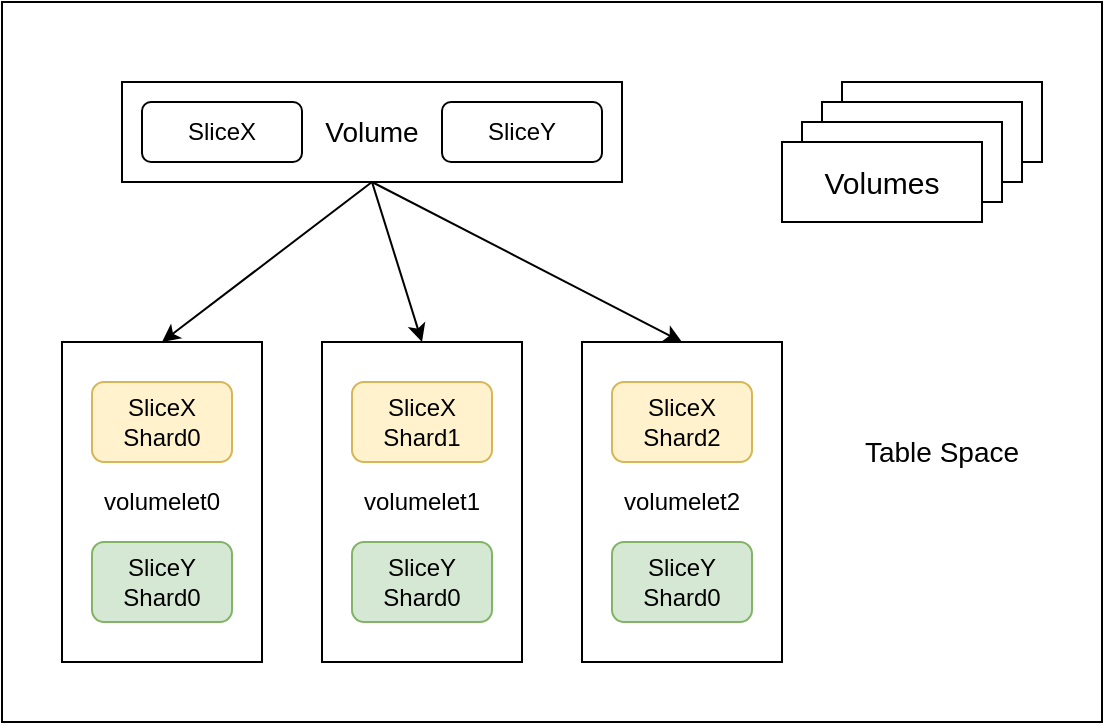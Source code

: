<mxfile version="21.2.9" type="github" pages="2">
  <diagram name="第 1 页" id="JNccY--r4oZt3bQ4VEwS">
    <mxGraphModel dx="1050" dy="525" grid="1" gridSize="10" guides="1" tooltips="1" connect="1" arrows="1" fold="1" page="1" pageScale="1" pageWidth="827" pageHeight="1169" math="0" shadow="0">
      <root>
        <mxCell id="0" />
        <mxCell id="1" parent="0" />
        <mxCell id="099r1qgp5UokjOxv5nvT-4" value="" style="rounded=0;whiteSpace=wrap;html=1;" vertex="1" parent="1">
          <mxGeometry x="70" y="100" width="550" height="360" as="geometry" />
        </mxCell>
        <mxCell id="099r1qgp5UokjOxv5nvT-5" value="&lt;font style=&quot;font-size: 14px;&quot;&gt;Volume&lt;/font&gt;" style="rounded=0;whiteSpace=wrap;html=1;" vertex="1" parent="1">
          <mxGeometry x="130" y="140" width="250" height="50" as="geometry" />
        </mxCell>
        <mxCell id="099r1qgp5UokjOxv5nvT-6" value="SliceY" style="rounded=1;whiteSpace=wrap;html=1;" vertex="1" parent="1">
          <mxGeometry x="290" y="150" width="80" height="30" as="geometry" />
        </mxCell>
        <mxCell id="099r1qgp5UokjOxv5nvT-7" value="SliceX" style="rounded=1;whiteSpace=wrap;html=1;" vertex="1" parent="1">
          <mxGeometry x="140" y="150" width="80" height="30" as="geometry" />
        </mxCell>
        <mxCell id="099r1qgp5UokjOxv5nvT-17" value="" style="group" vertex="1" connectable="0" parent="1">
          <mxGeometry x="360" y="270" width="100" height="160" as="geometry" />
        </mxCell>
        <mxCell id="099r1qgp5UokjOxv5nvT-14" value="volumelet2" style="rounded=0;whiteSpace=wrap;html=1;" vertex="1" parent="099r1qgp5UokjOxv5nvT-17">
          <mxGeometry width="100" height="160" as="geometry" />
        </mxCell>
        <mxCell id="099r1qgp5UokjOxv5nvT-15" value="SliceX&lt;br style=&quot;border-color: var(--border-color);&quot;&gt;Shard2" style="rounded=1;whiteSpace=wrap;html=1;fillColor=#fff2cc;strokeColor=#d6b656;" vertex="1" parent="099r1qgp5UokjOxv5nvT-17">
          <mxGeometry x="15" y="20" width="70" height="40" as="geometry" />
        </mxCell>
        <mxCell id="099r1qgp5UokjOxv5nvT-16" value="SliceY&lt;br style=&quot;border-color: var(--border-color);&quot;&gt;Shard0" style="rounded=1;whiteSpace=wrap;html=1;fillColor=#d5e8d4;strokeColor=#82b366;" vertex="1" parent="099r1qgp5UokjOxv5nvT-17">
          <mxGeometry x="15" y="100" width="70" height="40" as="geometry" />
        </mxCell>
        <mxCell id="099r1qgp5UokjOxv5nvT-18" value="" style="group" vertex="1" connectable="0" parent="1">
          <mxGeometry x="230" y="270" width="100" height="160" as="geometry" />
        </mxCell>
        <mxCell id="099r1qgp5UokjOxv5nvT-11" value="volumelet1" style="rounded=0;whiteSpace=wrap;html=1;" vertex="1" parent="099r1qgp5UokjOxv5nvT-18">
          <mxGeometry width="100" height="160" as="geometry" />
        </mxCell>
        <mxCell id="099r1qgp5UokjOxv5nvT-12" value="SliceX&lt;br style=&quot;border-color: var(--border-color);&quot;&gt;Shard1" style="rounded=1;whiteSpace=wrap;html=1;fillColor=#fff2cc;strokeColor=#d6b656;" vertex="1" parent="099r1qgp5UokjOxv5nvT-18">
          <mxGeometry x="15" y="20" width="70" height="40" as="geometry" />
        </mxCell>
        <mxCell id="099r1qgp5UokjOxv5nvT-13" value="SliceY&lt;br style=&quot;border-color: var(--border-color);&quot;&gt;Shard0" style="rounded=1;whiteSpace=wrap;html=1;fillColor=#d5e8d4;strokeColor=#82b366;" vertex="1" parent="099r1qgp5UokjOxv5nvT-18">
          <mxGeometry x="15" y="100" width="70" height="40" as="geometry" />
        </mxCell>
        <mxCell id="099r1qgp5UokjOxv5nvT-21" value="" style="group" vertex="1" connectable="0" parent="1">
          <mxGeometry x="100" y="270" width="100" height="160" as="geometry" />
        </mxCell>
        <mxCell id="099r1qgp5UokjOxv5nvT-8" value="volumelet0" style="rounded=0;whiteSpace=wrap;html=1;" vertex="1" parent="099r1qgp5UokjOxv5nvT-21">
          <mxGeometry width="100" height="160" as="geometry" />
        </mxCell>
        <mxCell id="099r1qgp5UokjOxv5nvT-9" value="SliceX&lt;br&gt;Shard0" style="rounded=1;whiteSpace=wrap;html=1;fillColor=#fff2cc;strokeColor=#d6b656;" vertex="1" parent="099r1qgp5UokjOxv5nvT-21">
          <mxGeometry x="15" y="20" width="70" height="40" as="geometry" />
        </mxCell>
        <mxCell id="099r1qgp5UokjOxv5nvT-10" value="SliceY&lt;br style=&quot;border-color: var(--border-color);&quot;&gt;Shard0" style="rounded=1;whiteSpace=wrap;html=1;fillColor=#d5e8d4;strokeColor=#82b366;" vertex="1" parent="099r1qgp5UokjOxv5nvT-21">
          <mxGeometry x="15" y="100" width="70" height="40" as="geometry" />
        </mxCell>
        <mxCell id="099r1qgp5UokjOxv5nvT-23" value="" style="endArrow=classic;html=1;rounded=0;entryX=0.5;entryY=0;entryDx=0;entryDy=0;exitX=0.5;exitY=1;exitDx=0;exitDy=0;" edge="1" parent="1" source="099r1qgp5UokjOxv5nvT-5" target="099r1qgp5UokjOxv5nvT-8">
          <mxGeometry width="50" height="50" relative="1" as="geometry">
            <mxPoint x="230" y="305" as="sourcePoint" />
            <mxPoint x="280" y="255" as="targetPoint" />
          </mxGeometry>
        </mxCell>
        <mxCell id="099r1qgp5UokjOxv5nvT-24" value="" style="endArrow=classic;html=1;rounded=0;entryX=0.5;entryY=0;entryDx=0;entryDy=0;exitX=0.5;exitY=1;exitDx=0;exitDy=0;" edge="1" parent="1" source="099r1qgp5UokjOxv5nvT-5" target="099r1qgp5UokjOxv5nvT-14">
          <mxGeometry width="50" height="50" relative="1" as="geometry">
            <mxPoint x="245" y="210" as="sourcePoint" />
            <mxPoint x="200" y="250" as="targetPoint" />
          </mxGeometry>
        </mxCell>
        <mxCell id="099r1qgp5UokjOxv5nvT-25" value="" style="endArrow=classic;html=1;rounded=0;entryX=0.5;entryY=0;entryDx=0;entryDy=0;exitX=0.5;exitY=1;exitDx=0;exitDy=0;" edge="1" parent="1" source="099r1qgp5UokjOxv5nvT-5" target="099r1qgp5UokjOxv5nvT-11">
          <mxGeometry width="50" height="50" relative="1" as="geometry">
            <mxPoint x="255" y="220" as="sourcePoint" />
            <mxPoint x="210" y="260" as="targetPoint" />
          </mxGeometry>
        </mxCell>
        <mxCell id="099r1qgp5UokjOxv5nvT-33" value="" style="group" vertex="1" connectable="0" parent="1">
          <mxGeometry x="460" y="140" width="130" height="70" as="geometry" />
        </mxCell>
        <mxCell id="099r1qgp5UokjOxv5nvT-26" value="" style="rounded=0;whiteSpace=wrap;html=1;" vertex="1" parent="099r1qgp5UokjOxv5nvT-33">
          <mxGeometry x="30" width="100" height="40" as="geometry" />
        </mxCell>
        <mxCell id="099r1qgp5UokjOxv5nvT-29" value="" style="rounded=0;whiteSpace=wrap;html=1;" vertex="1" parent="099r1qgp5UokjOxv5nvT-33">
          <mxGeometry x="20" y="10" width="100" height="40" as="geometry" />
        </mxCell>
        <mxCell id="099r1qgp5UokjOxv5nvT-30" value="" style="rounded=0;whiteSpace=wrap;html=1;" vertex="1" parent="099r1qgp5UokjOxv5nvT-33">
          <mxGeometry x="10" y="20" width="100" height="40" as="geometry" />
        </mxCell>
        <mxCell id="099r1qgp5UokjOxv5nvT-31" value="&lt;font style=&quot;font-size: 15px;&quot;&gt;Volumes&lt;/font&gt;" style="rounded=0;whiteSpace=wrap;html=1;" vertex="1" parent="099r1qgp5UokjOxv5nvT-33">
          <mxGeometry y="30" width="100" height="40" as="geometry" />
        </mxCell>
        <mxCell id="099r1qgp5UokjOxv5nvT-36" value="Table Space" style="text;html=1;strokeColor=none;fillColor=none;align=center;verticalAlign=middle;whiteSpace=wrap;rounded=0;fontSize=14;" vertex="1" parent="1">
          <mxGeometry x="490" y="310" width="100" height="30" as="geometry" />
        </mxCell>
      </root>
    </mxGraphModel>
  </diagram>
  <diagram id="JJdz09BJ5ejkcnvPb449" name="第 2 页">
    <mxGraphModel dx="1877" dy="525" grid="1" gridSize="10" guides="1" tooltips="1" connect="1" arrows="1" fold="1" page="1" pageScale="1" pageWidth="827" pageHeight="1169" math="0" shadow="0">
      <root>
        <mxCell id="0" />
        <mxCell id="1" parent="0" />
        <mxCell id="KM05rCf26JarPbFpQKRg-21" value="" style="group" vertex="1" connectable="0" parent="1">
          <mxGeometry x="-90" y="60" width="290" height="250" as="geometry" />
        </mxCell>
        <mxCell id="KM05rCf26JarPbFpQKRg-1" value="" style="rounded=0;whiteSpace=wrap;html=1;dashed=1;dashPattern=12 12;" vertex="1" parent="KM05rCf26JarPbFpQKRg-21">
          <mxGeometry width="290" height="170" as="geometry" />
        </mxCell>
        <mxCell id="KM05rCf26JarPbFpQKRg-19" value="NS" style="rounded=0;whiteSpace=wrap;html=1;fontSize=16;" vertex="1" parent="KM05rCf26JarPbFpQKRg-21">
          <mxGeometry y="180" width="290" height="30" as="geometry" />
        </mxCell>
        <mxCell id="KM05rCf26JarPbFpQKRg-20" value="单机" style="rounded=0;whiteSpace=wrap;html=1;fontSize=16;" vertex="1" parent="KM05rCf26JarPbFpQKRg-21">
          <mxGeometry y="220" width="290" height="30" as="geometry" />
        </mxCell>
        <mxCell id="KM05rCf26JarPbFpQKRg-10" value="x" style="ellipse;whiteSpace=wrap;html=1;aspect=fixed;" vertex="1" parent="KM05rCf26JarPbFpQKRg-21">
          <mxGeometry x="203" y="80" width="29" height="29" as="geometry" />
        </mxCell>
        <mxCell id="KM05rCf26JarPbFpQKRg-15" style="rounded=0;orthogonalLoop=1;jettySize=auto;html=1;exitX=1;exitY=1;exitDx=0;exitDy=0;entryX=0;entryY=0;entryDx=0;entryDy=0;" edge="1" parent="KM05rCf26JarPbFpQKRg-21" source="KM05rCf26JarPbFpQKRg-2" target="KM05rCf26JarPbFpQKRg-10">
          <mxGeometry relative="1" as="geometry">
            <mxPoint x="232" y="100" as="targetPoint" />
          </mxGeometry>
        </mxCell>
        <mxCell id="KM05rCf26JarPbFpQKRg-17" style="rounded=0;orthogonalLoop=1;jettySize=auto;html=1;entryX=0;entryY=0;entryDx=0;entryDy=0;exitX=1;exitY=1;exitDx=0;exitDy=0;" edge="1" parent="KM05rCf26JarPbFpQKRg-21" source="KM05rCf26JarPbFpQKRg-10" target="KM05rCf26JarPbFpQKRg-12">
          <mxGeometry relative="1" as="geometry">
            <mxPoint x="232" y="180" as="sourcePoint" />
          </mxGeometry>
        </mxCell>
        <mxCell id="KM05rCf26JarPbFpQKRg-9" value="n" style="ellipse;whiteSpace=wrap;html=1;aspect=fixed;" vertex="1" parent="KM05rCf26JarPbFpQKRg-21">
          <mxGeometry x="164.333" y="130" width="29" height="29" as="geometry" />
        </mxCell>
        <mxCell id="KM05rCf26JarPbFpQKRg-14" style="rounded=0;orthogonalLoop=1;jettySize=auto;html=1;exitX=1;exitY=1;exitDx=0;exitDy=0;entryX=0;entryY=0;entryDx=0;entryDy=0;" edge="1" parent="KM05rCf26JarPbFpQKRg-21" source="KM05rCf26JarPbFpQKRg-11" target="KM05rCf26JarPbFpQKRg-9">
          <mxGeometry relative="1" as="geometry" />
        </mxCell>
        <mxCell id="KM05rCf26JarPbFpQKRg-18" value="" style="group" vertex="1" connectable="0" parent="KM05rCf26JarPbFpQKRg-21">
          <mxGeometry x="24.167" y="20" width="241.667" height="140" as="geometry" />
        </mxCell>
        <mxCell id="KM05rCf26JarPbFpQKRg-2" value="/" style="ellipse;whiteSpace=wrap;html=1;aspect=fixed;" vertex="1" parent="KM05rCf26JarPbFpQKRg-18">
          <mxGeometry x="96.667" width="29" height="29" as="geometry" />
        </mxCell>
        <mxCell id="KM05rCf26JarPbFpQKRg-3" value="c" style="ellipse;whiteSpace=wrap;html=1;aspect=fixed;" vertex="1" parent="KM05rCf26JarPbFpQKRg-18">
          <mxGeometry x="58" y="110" width="29" height="29" as="geometry" />
        </mxCell>
        <mxCell id="KM05rCf26JarPbFpQKRg-4" value="b" style="ellipse;whiteSpace=wrap;html=1;aspect=fixed;" vertex="1" parent="KM05rCf26JarPbFpQKRg-18">
          <mxGeometry y="110" width="29" height="29" as="geometry" />
        </mxCell>
        <mxCell id="KM05rCf26JarPbFpQKRg-7" style="rounded=0;orthogonalLoop=1;jettySize=auto;html=1;exitX=0;exitY=1;exitDx=0;exitDy=0;entryX=1;entryY=0;entryDx=0;entryDy=0;" edge="1" parent="KM05rCf26JarPbFpQKRg-18" source="KM05rCf26JarPbFpQKRg-5" target="KM05rCf26JarPbFpQKRg-4">
          <mxGeometry relative="1" as="geometry" />
        </mxCell>
        <mxCell id="KM05rCf26JarPbFpQKRg-8" style="rounded=0;orthogonalLoop=1;jettySize=auto;html=1;exitX=1;exitY=1;exitDx=0;exitDy=0;entryX=0;entryY=0;entryDx=0;entryDy=0;" edge="1" parent="KM05rCf26JarPbFpQKRg-18" source="KM05rCf26JarPbFpQKRg-5" target="KM05rCf26JarPbFpQKRg-3">
          <mxGeometry relative="1" as="geometry" />
        </mxCell>
        <mxCell id="KM05rCf26JarPbFpQKRg-5" value="a" style="ellipse;whiteSpace=wrap;html=1;aspect=fixed;" vertex="1" parent="KM05rCf26JarPbFpQKRg-18">
          <mxGeometry x="29" y="60" width="29" height="29" as="geometry" />
        </mxCell>
        <mxCell id="KM05rCf26JarPbFpQKRg-6" style="rounded=0;orthogonalLoop=1;jettySize=auto;html=1;exitX=0;exitY=1;exitDx=0;exitDy=0;entryX=1;entryY=0;entryDx=0;entryDy=0;" edge="1" parent="KM05rCf26JarPbFpQKRg-18" source="KM05rCf26JarPbFpQKRg-2" target="KM05rCf26JarPbFpQKRg-5">
          <mxGeometry relative="1" as="geometry">
            <mxPoint x="19.333" y="10" as="targetPoint" />
          </mxGeometry>
        </mxCell>
        <mxCell id="KM05rCf26JarPbFpQKRg-11" value="m" style="ellipse;whiteSpace=wrap;html=1;aspect=fixed;" vertex="1" parent="KM05rCf26JarPbFpQKRg-18">
          <mxGeometry x="96.667" y="60" width="29" height="29" as="geometry" />
        </mxCell>
        <mxCell id="KM05rCf26JarPbFpQKRg-13" style="rounded=0;orthogonalLoop=1;jettySize=auto;html=1;exitX=0.5;exitY=1;exitDx=0;exitDy=0;" edge="1" parent="KM05rCf26JarPbFpQKRg-18" source="KM05rCf26JarPbFpQKRg-2" target="KM05rCf26JarPbFpQKRg-11">
          <mxGeometry relative="1" as="geometry" />
        </mxCell>
        <mxCell id="KM05rCf26JarPbFpQKRg-12" value="y" style="ellipse;whiteSpace=wrap;html=1;aspect=fixed;" vertex="1" parent="KM05rCf26JarPbFpQKRg-18">
          <mxGeometry x="212.667" y="110" width="29" height="29" as="geometry" />
        </mxCell>
        <mxCell id="KM05rCf26JarPbFpQKRg-71" value="" style="group" vertex="1" connectable="0" parent="1">
          <mxGeometry x="290" y="80" width="270" height="230" as="geometry" />
        </mxCell>
        <mxCell id="KM05rCf26JarPbFpQKRg-44" value="NS_0" style="rounded=0;whiteSpace=wrap;html=1;fontSize=16;" vertex="1" parent="KM05rCf26JarPbFpQKRg-71">
          <mxGeometry y="160" width="90" height="30" as="geometry" />
        </mxCell>
        <mxCell id="KM05rCf26JarPbFpQKRg-45" value="单机" style="rounded=0;whiteSpace=wrap;html=1;fontSize=16;" vertex="1" parent="KM05rCf26JarPbFpQKRg-71">
          <mxGeometry y="200" width="90" height="30" as="geometry" />
        </mxCell>
        <mxCell id="KM05rCf26JarPbFpQKRg-66" value="" style="group" vertex="1" connectable="0" parent="KM05rCf26JarPbFpQKRg-71">
          <mxGeometry x="20" width="250" height="150" as="geometry" />
        </mxCell>
        <mxCell id="KM05rCf26JarPbFpQKRg-65" value="" style="rounded=0;whiteSpace=wrap;html=1;dashed=1;" vertex="1" parent="KM05rCf26JarPbFpQKRg-66">
          <mxGeometry x="167.66" y="40" width="82.34" height="110" as="geometry" />
        </mxCell>
        <mxCell id="KM05rCf26JarPbFpQKRg-63" value="" style="rounded=0;whiteSpace=wrap;html=1;dashed=1;" vertex="1" parent="KM05rCf26JarPbFpQKRg-66">
          <mxGeometry x="83" y="40" width="77" height="110" as="geometry" />
        </mxCell>
        <mxCell id="KM05rCf26JarPbFpQKRg-46" value="x" style="ellipse;whiteSpace=wrap;html=1;aspect=fixed;" vertex="1" parent="KM05rCf26JarPbFpQKRg-66">
          <mxGeometry x="180" y="60.5" width="29" height="29" as="geometry" />
        </mxCell>
        <mxCell id="KM05rCf26JarPbFpQKRg-47" style="rounded=0;orthogonalLoop=1;jettySize=auto;html=1;exitX=1;exitY=1;exitDx=0;exitDy=0;entryX=0;entryY=0;entryDx=0;entryDy=0;" edge="1" parent="KM05rCf26JarPbFpQKRg-66" source="KM05rCf26JarPbFpQKRg-52" target="KM05rCf26JarPbFpQKRg-46">
          <mxGeometry relative="1" as="geometry">
            <mxPoint x="202" y="90" as="targetPoint" />
          </mxGeometry>
        </mxCell>
        <mxCell id="KM05rCf26JarPbFpQKRg-48" style="rounded=0;orthogonalLoop=1;jettySize=auto;html=1;entryX=0;entryY=0;entryDx=0;entryDy=0;exitX=1;exitY=1;exitDx=0;exitDy=0;" edge="1" parent="KM05rCf26JarPbFpQKRg-66" source="KM05rCf26JarPbFpQKRg-46" target="KM05rCf26JarPbFpQKRg-61">
          <mxGeometry relative="1" as="geometry">
            <mxPoint x="202" y="170" as="sourcePoint" />
          </mxGeometry>
        </mxCell>
        <mxCell id="KM05rCf26JarPbFpQKRg-49" value="n" style="ellipse;whiteSpace=wrap;html=1;aspect=fixed;" vertex="1" parent="KM05rCf26JarPbFpQKRg-66">
          <mxGeometry x="124.003" y="121" width="29" height="29" as="geometry" />
        </mxCell>
        <mxCell id="KM05rCf26JarPbFpQKRg-50" style="rounded=0;orthogonalLoop=1;jettySize=auto;html=1;exitX=1;exitY=1;exitDx=0;exitDy=0;entryX=0;entryY=0;entryDx=0;entryDy=0;" edge="1" parent="KM05rCf26JarPbFpQKRg-66" source="KM05rCf26JarPbFpQKRg-59" target="KM05rCf26JarPbFpQKRg-49">
          <mxGeometry relative="1" as="geometry" />
        </mxCell>
        <mxCell id="KM05rCf26JarPbFpQKRg-51" value="" style="group" vertex="1" connectable="0" parent="KM05rCf26JarPbFpQKRg-66">
          <mxGeometry width="244.66" height="150" as="geometry" />
        </mxCell>
        <mxCell id="KM05rCf26JarPbFpQKRg-52" value="/" style="ellipse;whiteSpace=wrap;html=1;aspect=fixed;" vertex="1" parent="KM05rCf26JarPbFpQKRg-51">
          <mxGeometry x="77.96" y="-10" width="29" height="29" as="geometry" />
        </mxCell>
        <mxCell id="KM05rCf26JarPbFpQKRg-62" value="" style="rounded=0;whiteSpace=wrap;html=1;dashed=1;" vertex="1" parent="KM05rCf26JarPbFpQKRg-51">
          <mxGeometry x="-20" y="40" width="96.27" height="110" as="geometry" />
        </mxCell>
        <mxCell id="KM05rCf26JarPbFpQKRg-53" value="c" style="ellipse;whiteSpace=wrap;html=1;aspect=fixed;" vertex="1" parent="KM05rCf26JarPbFpQKRg-51">
          <mxGeometry x="45.385" y="110" width="29" height="29" as="geometry" />
        </mxCell>
        <mxCell id="KM05rCf26JarPbFpQKRg-54" value="b" style="ellipse;whiteSpace=wrap;html=1;aspect=fixed;" vertex="1" parent="KM05rCf26JarPbFpQKRg-51">
          <mxGeometry x="-13.333" y="110" width="29" height="29" as="geometry" />
        </mxCell>
        <mxCell id="KM05rCf26JarPbFpQKRg-55" style="rounded=0;orthogonalLoop=1;jettySize=auto;html=1;exitX=0;exitY=1;exitDx=0;exitDy=0;entryX=1;entryY=0;entryDx=0;entryDy=0;" edge="1" parent="KM05rCf26JarPbFpQKRg-51" source="KM05rCf26JarPbFpQKRg-57" target="KM05rCf26JarPbFpQKRg-54">
          <mxGeometry relative="1" as="geometry" />
        </mxCell>
        <mxCell id="KM05rCf26JarPbFpQKRg-56" style="rounded=0;orthogonalLoop=1;jettySize=auto;html=1;exitX=1;exitY=1;exitDx=0;exitDy=0;entryX=0;entryY=0;entryDx=0;entryDy=0;" edge="1" parent="KM05rCf26JarPbFpQKRg-51" source="KM05rCf26JarPbFpQKRg-57" target="KM05rCf26JarPbFpQKRg-53">
          <mxGeometry relative="1" as="geometry" />
        </mxCell>
        <mxCell id="KM05rCf26JarPbFpQKRg-57" value="a" style="ellipse;whiteSpace=wrap;html=1;aspect=fixed;" vertex="1" parent="KM05rCf26JarPbFpQKRg-51">
          <mxGeometry x="16.026" y="60" width="29" height="29" as="geometry" />
        </mxCell>
        <mxCell id="KM05rCf26JarPbFpQKRg-58" style="rounded=0;orthogonalLoop=1;jettySize=auto;html=1;exitX=0;exitY=1;exitDx=0;exitDy=0;entryX=1;entryY=0;entryDx=0;entryDy=0;" edge="1" parent="KM05rCf26JarPbFpQKRg-51" source="KM05rCf26JarPbFpQKRg-52" target="KM05rCf26JarPbFpQKRg-57">
          <mxGeometry relative="1" as="geometry">
            <mxPoint x="19.573" y="10" as="targetPoint" />
          </mxGeometry>
        </mxCell>
        <mxCell id="KM05rCf26JarPbFpQKRg-59" value="m" style="ellipse;whiteSpace=wrap;html=1;aspect=fixed;" vertex="1" parent="KM05rCf26JarPbFpQKRg-51">
          <mxGeometry x="88.084" y="60.5" width="29" height="29" as="geometry" />
        </mxCell>
        <mxCell id="KM05rCf26JarPbFpQKRg-60" style="rounded=0;orthogonalLoop=1;jettySize=auto;html=1;exitX=0.5;exitY=1;exitDx=0;exitDy=0;" edge="1" parent="KM05rCf26JarPbFpQKRg-51" source="KM05rCf26JarPbFpQKRg-52" target="KM05rCf26JarPbFpQKRg-59">
          <mxGeometry relative="1" as="geometry" />
        </mxCell>
        <mxCell id="KM05rCf26JarPbFpQKRg-61" value="y" style="ellipse;whiteSpace=wrap;html=1;aspect=fixed;" vertex="1" parent="KM05rCf26JarPbFpQKRg-51">
          <mxGeometry x="215.301" y="110" width="29" height="29" as="geometry" />
        </mxCell>
        <mxCell id="KM05rCf26JarPbFpQKRg-67" value="NS_1" style="rounded=0;whiteSpace=wrap;html=1;fontSize=16;" vertex="1" parent="KM05rCf26JarPbFpQKRg-71">
          <mxGeometry x="100" y="160" width="80" height="30" as="geometry" />
        </mxCell>
        <mxCell id="KM05rCf26JarPbFpQKRg-68" value="NS_2" style="rounded=0;whiteSpace=wrap;html=1;fontSize=16;" vertex="1" parent="KM05rCf26JarPbFpQKRg-71">
          <mxGeometry x="190" y="160" width="80" height="30" as="geometry" />
        </mxCell>
        <mxCell id="KM05rCf26JarPbFpQKRg-69" value="单机" style="rounded=0;whiteSpace=wrap;html=1;fontSize=16;" vertex="1" parent="KM05rCf26JarPbFpQKRg-71">
          <mxGeometry x="99" y="200" width="81" height="30" as="geometry" />
        </mxCell>
        <mxCell id="KM05rCf26JarPbFpQKRg-70" value="单机" style="rounded=0;whiteSpace=wrap;html=1;fontSize=16;" vertex="1" parent="KM05rCf26JarPbFpQKRg-71">
          <mxGeometry x="190" y="200" width="80" height="30" as="geometry" />
        </mxCell>
        <mxCell id="KM05rCf26JarPbFpQKRg-94" value="" style="group" vertex="1" connectable="0" parent="1">
          <mxGeometry x="640" y="45" width="290" height="280" as="geometry" />
        </mxCell>
        <mxCell id="KM05rCf26JarPbFpQKRg-73" value="" style="group" vertex="1" connectable="0" parent="KM05rCf26JarPbFpQKRg-94">
          <mxGeometry width="290" height="250" as="geometry" />
        </mxCell>
        <mxCell id="KM05rCf26JarPbFpQKRg-74" value="" style="rounded=0;whiteSpace=wrap;html=1;dashed=1;dashPattern=12 12;" vertex="1" parent="KM05rCf26JarPbFpQKRg-73">
          <mxGeometry width="290" height="170" as="geometry" />
        </mxCell>
        <mxCell id="KM05rCf26JarPbFpQKRg-75" value="NS" style="rounded=0;whiteSpace=wrap;html=1;fontSize=16;" vertex="1" parent="KM05rCf26JarPbFpQKRg-73">
          <mxGeometry y="180" width="290" height="30" as="geometry" />
        </mxCell>
        <mxCell id="KM05rCf26JarPbFpQKRg-76" value="分布式事务数据库" style="rounded=0;whiteSpace=wrap;html=1;fontSize=16;" vertex="1" parent="KM05rCf26JarPbFpQKRg-73">
          <mxGeometry y="220" width="290" height="30" as="geometry" />
        </mxCell>
        <mxCell id="KM05rCf26JarPbFpQKRg-77" value="x" style="ellipse;whiteSpace=wrap;html=1;aspect=fixed;" vertex="1" parent="KM05rCf26JarPbFpQKRg-73">
          <mxGeometry x="203" y="80" width="29" height="29" as="geometry" />
        </mxCell>
        <mxCell id="KM05rCf26JarPbFpQKRg-78" style="rounded=0;orthogonalLoop=1;jettySize=auto;html=1;exitX=1;exitY=1;exitDx=0;exitDy=0;entryX=0;entryY=0;entryDx=0;entryDy=0;" edge="1" parent="KM05rCf26JarPbFpQKRg-73" source="KM05rCf26JarPbFpQKRg-83" target="KM05rCf26JarPbFpQKRg-77">
          <mxGeometry relative="1" as="geometry">
            <mxPoint x="232" y="100" as="targetPoint" />
          </mxGeometry>
        </mxCell>
        <mxCell id="KM05rCf26JarPbFpQKRg-79" style="rounded=0;orthogonalLoop=1;jettySize=auto;html=1;entryX=0;entryY=0;entryDx=0;entryDy=0;exitX=1;exitY=1;exitDx=0;exitDy=0;" edge="1" parent="KM05rCf26JarPbFpQKRg-73" source="KM05rCf26JarPbFpQKRg-77" target="KM05rCf26JarPbFpQKRg-92">
          <mxGeometry relative="1" as="geometry">
            <mxPoint x="232" y="180" as="sourcePoint" />
          </mxGeometry>
        </mxCell>
        <mxCell id="KM05rCf26JarPbFpQKRg-80" value="n" style="ellipse;whiteSpace=wrap;html=1;aspect=fixed;" vertex="1" parent="KM05rCf26JarPbFpQKRg-73">
          <mxGeometry x="164.333" y="130" width="29" height="29" as="geometry" />
        </mxCell>
        <mxCell id="KM05rCf26JarPbFpQKRg-81" style="rounded=0;orthogonalLoop=1;jettySize=auto;html=1;exitX=1;exitY=1;exitDx=0;exitDy=0;entryX=0;entryY=0;entryDx=0;entryDy=0;" edge="1" parent="KM05rCf26JarPbFpQKRg-73" source="KM05rCf26JarPbFpQKRg-90" target="KM05rCf26JarPbFpQKRg-80">
          <mxGeometry relative="1" as="geometry" />
        </mxCell>
        <mxCell id="KM05rCf26JarPbFpQKRg-82" value="" style="group" vertex="1" connectable="0" parent="KM05rCf26JarPbFpQKRg-73">
          <mxGeometry x="24.167" y="20" width="241.667" height="140" as="geometry" />
        </mxCell>
        <mxCell id="KM05rCf26JarPbFpQKRg-83" value="/" style="ellipse;whiteSpace=wrap;html=1;aspect=fixed;" vertex="1" parent="KM05rCf26JarPbFpQKRg-82">
          <mxGeometry x="96.667" width="29" height="29" as="geometry" />
        </mxCell>
        <mxCell id="KM05rCf26JarPbFpQKRg-84" value="c" style="ellipse;whiteSpace=wrap;html=1;aspect=fixed;" vertex="1" parent="KM05rCf26JarPbFpQKRg-82">
          <mxGeometry x="58" y="110" width="29" height="29" as="geometry" />
        </mxCell>
        <mxCell id="KM05rCf26JarPbFpQKRg-85" value="b" style="ellipse;whiteSpace=wrap;html=1;aspect=fixed;" vertex="1" parent="KM05rCf26JarPbFpQKRg-82">
          <mxGeometry y="110" width="29" height="29" as="geometry" />
        </mxCell>
        <mxCell id="KM05rCf26JarPbFpQKRg-86" style="rounded=0;orthogonalLoop=1;jettySize=auto;html=1;exitX=0;exitY=1;exitDx=0;exitDy=0;entryX=1;entryY=0;entryDx=0;entryDy=0;" edge="1" parent="KM05rCf26JarPbFpQKRg-82" source="KM05rCf26JarPbFpQKRg-88" target="KM05rCf26JarPbFpQKRg-85">
          <mxGeometry relative="1" as="geometry" />
        </mxCell>
        <mxCell id="KM05rCf26JarPbFpQKRg-87" style="rounded=0;orthogonalLoop=1;jettySize=auto;html=1;exitX=1;exitY=1;exitDx=0;exitDy=0;entryX=0;entryY=0;entryDx=0;entryDy=0;" edge="1" parent="KM05rCf26JarPbFpQKRg-82" source="KM05rCf26JarPbFpQKRg-88" target="KM05rCf26JarPbFpQKRg-84">
          <mxGeometry relative="1" as="geometry" />
        </mxCell>
        <mxCell id="KM05rCf26JarPbFpQKRg-88" value="a" style="ellipse;whiteSpace=wrap;html=1;aspect=fixed;" vertex="1" parent="KM05rCf26JarPbFpQKRg-82">
          <mxGeometry x="29" y="60" width="29" height="29" as="geometry" />
        </mxCell>
        <mxCell id="KM05rCf26JarPbFpQKRg-89" style="rounded=0;orthogonalLoop=1;jettySize=auto;html=1;exitX=0;exitY=1;exitDx=0;exitDy=0;entryX=1;entryY=0;entryDx=0;entryDy=0;" edge="1" parent="KM05rCf26JarPbFpQKRg-82" source="KM05rCf26JarPbFpQKRg-83" target="KM05rCf26JarPbFpQKRg-88">
          <mxGeometry relative="1" as="geometry">
            <mxPoint x="19.333" y="10" as="targetPoint" />
          </mxGeometry>
        </mxCell>
        <mxCell id="KM05rCf26JarPbFpQKRg-90" value="m" style="ellipse;whiteSpace=wrap;html=1;aspect=fixed;" vertex="1" parent="KM05rCf26JarPbFpQKRg-82">
          <mxGeometry x="96.667" y="60" width="29" height="29" as="geometry" />
        </mxCell>
        <mxCell id="KM05rCf26JarPbFpQKRg-91" style="rounded=0;orthogonalLoop=1;jettySize=auto;html=1;exitX=0.5;exitY=1;exitDx=0;exitDy=0;" edge="1" parent="KM05rCf26JarPbFpQKRg-82" source="KM05rCf26JarPbFpQKRg-83" target="KM05rCf26JarPbFpQKRg-90">
          <mxGeometry relative="1" as="geometry" />
        </mxCell>
        <mxCell id="KM05rCf26JarPbFpQKRg-92" value="y" style="ellipse;whiteSpace=wrap;html=1;aspect=fixed;" vertex="1" parent="KM05rCf26JarPbFpQKRg-82">
          <mxGeometry x="212.667" y="110" width="29" height="29" as="geometry" />
        </mxCell>
        <mxCell id="KM05rCf26JarPbFpQKRg-93" value="集群多机资源" style="rounded=0;whiteSpace=wrap;html=1;fontSize=16;dashed=1;" vertex="1" parent="KM05rCf26JarPbFpQKRg-94">
          <mxGeometry y="250" width="290" height="30" as="geometry" />
        </mxCell>
        <mxCell id="KM05rCf26JarPbFpQKRg-95" value="" style="shape=flexArrow;endArrow=classic;html=1;rounded=0;fillColor=#dae8fc;strokeColor=#6c8ebf;" edge="1" parent="1">
          <mxGeometry width="50" height="50" relative="1" as="geometry">
            <mxPoint x="220" y="184.5" as="sourcePoint" />
            <mxPoint x="280" y="184.5" as="targetPoint" />
          </mxGeometry>
        </mxCell>
        <mxCell id="KM05rCf26JarPbFpQKRg-96" value="" style="shape=flexArrow;endArrow=classic;html=1;rounded=0;fillColor=#dae8fc;strokeColor=#6c8ebf;" edge="1" parent="1">
          <mxGeometry width="50" height="50" relative="1" as="geometry">
            <mxPoint x="570" y="184.5" as="sourcePoint" />
            <mxPoint x="630" y="184.5" as="targetPoint" />
          </mxGeometry>
        </mxCell>
      </root>
    </mxGraphModel>
  </diagram>
</mxfile>
